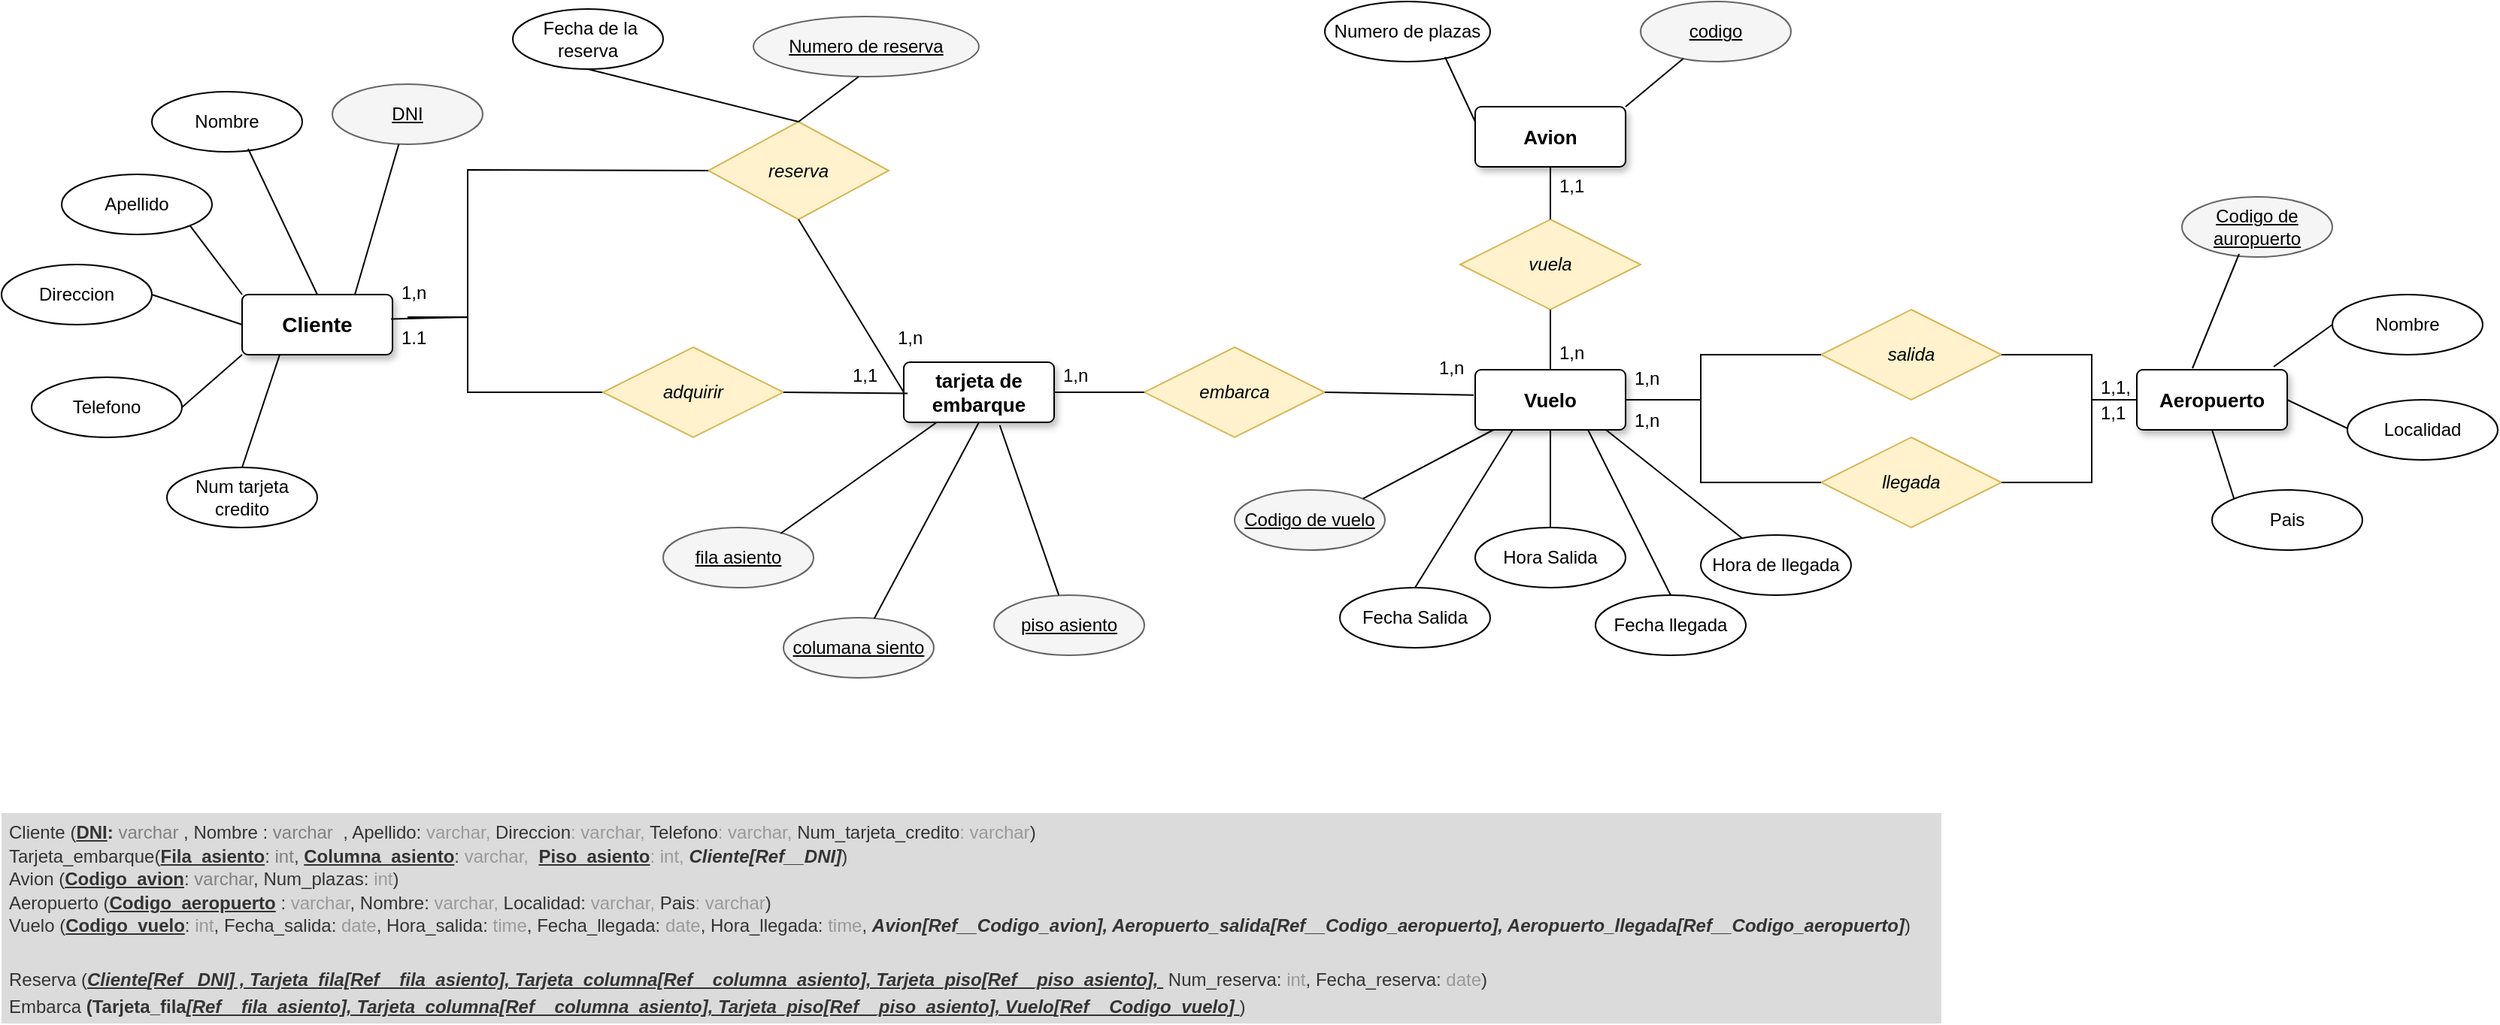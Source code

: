 <mxfile version="22.0.6" type="github">
  <diagram name="Página-1" id="L3PUTeM4myhtaXMjBlmP">
    <mxGraphModel dx="2336" dy="789" grid="1" gridSize="10" guides="1" tooltips="1" connect="1" arrows="1" fold="1" page="1" pageScale="1" pageWidth="827" pageHeight="1169" math="0" shadow="0">
      <root>
        <mxCell id="0" />
        <mxCell id="1" parent="0" />
        <mxCell id="XfrkroBY9YdSZelQLkN4-1" value="Vuelo" style="rounded=1;arcSize=10;whiteSpace=wrap;html=1;align=center;shadow=1;fontSize=13;fontStyle=1" parent="1" vertex="1">
          <mxGeometry x="710" y="505" width="100" height="40" as="geometry" />
        </mxCell>
        <mxCell id="XfrkroBY9YdSZelQLkN4-2" value="Cliente" style="rounded=1;arcSize=10;whiteSpace=wrap;html=1;align=center;shadow=1;fontSize=14;fontStyle=1" parent="1" vertex="1">
          <mxGeometry x="-110" y="455" width="100" height="40" as="geometry" />
        </mxCell>
        <mxCell id="XfrkroBY9YdSZelQLkN4-3" value="Aeropuerto" style="rounded=1;arcSize=10;whiteSpace=wrap;html=1;align=center;shadow=1;fontSize=13;fontStyle=1" parent="1" vertex="1">
          <mxGeometry x="1150" y="505" width="100" height="40" as="geometry" />
        </mxCell>
        <mxCell id="XfrkroBY9YdSZelQLkN4-4" value="Avion" style="rounded=1;arcSize=10;whiteSpace=wrap;html=1;align=center;shadow=1;fontSize=13;fontStyle=1" parent="1" vertex="1">
          <mxGeometry x="710" y="330" width="100" height="40" as="geometry" />
        </mxCell>
        <mxCell id="XfrkroBY9YdSZelQLkN4-5" value="Nombre" style="ellipse;whiteSpace=wrap;html=1;align=center;" parent="1" vertex="1">
          <mxGeometry x="-170" y="320" width="100" height="40" as="geometry" />
        </mxCell>
        <mxCell id="XfrkroBY9YdSZelQLkN4-6" value="DNI" style="ellipse;whiteSpace=wrap;html=1;align=center;fontStyle=4;fillColor=#f5f5f5;strokeColor=#666666;" parent="1" vertex="1">
          <mxGeometry x="-50" y="315" width="100" height="40" as="geometry" />
        </mxCell>
        <mxCell id="XfrkroBY9YdSZelQLkN4-7" value="Apellido" style="ellipse;whiteSpace=wrap;html=1;align=center;" parent="1" vertex="1">
          <mxGeometry x="-230" y="375" width="100" height="40" as="geometry" />
        </mxCell>
        <mxCell id="XfrkroBY9YdSZelQLkN4-8" value="Direccion" style="ellipse;whiteSpace=wrap;html=1;align=center;" parent="1" vertex="1">
          <mxGeometry x="-270" y="435" width="100" height="40" as="geometry" />
        </mxCell>
        <mxCell id="XfrkroBY9YdSZelQLkN4-9" value="Telefono" style="ellipse;whiteSpace=wrap;html=1;align=center;" parent="1" vertex="1">
          <mxGeometry x="-250" y="510" width="100" height="40" as="geometry" />
        </mxCell>
        <mxCell id="XfrkroBY9YdSZelQLkN4-12" value="Num tarjeta credito" style="ellipse;whiteSpace=wrap;html=1;align=center;" parent="1" vertex="1">
          <mxGeometry x="-160" y="570" width="100" height="40" as="geometry" />
        </mxCell>
        <mxCell id="XfrkroBY9YdSZelQLkN4-16" value="" style="endArrow=none;html=1;rounded=0;entryX=0.5;entryY=0;entryDx=0;entryDy=0;exitX=0.25;exitY=1;exitDx=0;exitDy=0;" parent="1" source="XfrkroBY9YdSZelQLkN4-2" target="XfrkroBY9YdSZelQLkN4-12" edge="1">
          <mxGeometry relative="1" as="geometry">
            <mxPoint x="-42" y="736" as="sourcePoint" />
            <mxPoint x="350" y="545" as="targetPoint" />
          </mxGeometry>
        </mxCell>
        <mxCell id="XfrkroBY9YdSZelQLkN4-19" value="" style="endArrow=none;html=1;rounded=0;exitX=0;exitY=1;exitDx=0;exitDy=0;entryX=1;entryY=0.5;entryDx=0;entryDy=0;" parent="1" source="XfrkroBY9YdSZelQLkN4-2" target="XfrkroBY9YdSZelQLkN4-9" edge="1">
          <mxGeometry relative="1" as="geometry">
            <mxPoint x="330" y="425" as="sourcePoint" />
            <mxPoint x="490" y="425" as="targetPoint" />
          </mxGeometry>
        </mxCell>
        <mxCell id="XfrkroBY9YdSZelQLkN4-20" value="" style="endArrow=none;html=1;rounded=0;exitX=1;exitY=1;exitDx=0;exitDy=0;entryX=0;entryY=0;entryDx=0;entryDy=0;" parent="1" source="XfrkroBY9YdSZelQLkN4-7" target="XfrkroBY9YdSZelQLkN4-2" edge="1">
          <mxGeometry relative="1" as="geometry">
            <mxPoint x="330" y="425" as="sourcePoint" />
            <mxPoint x="490" y="425" as="targetPoint" />
          </mxGeometry>
        </mxCell>
        <mxCell id="XfrkroBY9YdSZelQLkN4-21" value="" style="endArrow=none;html=1;rounded=0;entryX=1;entryY=0.5;entryDx=0;entryDy=0;exitX=0;exitY=0.5;exitDx=0;exitDy=0;" parent="1" source="XfrkroBY9YdSZelQLkN4-2" target="XfrkroBY9YdSZelQLkN4-8" edge="1">
          <mxGeometry relative="1" as="geometry">
            <mxPoint x="330" y="425" as="sourcePoint" />
            <mxPoint x="490" y="425" as="targetPoint" />
          </mxGeometry>
        </mxCell>
        <mxCell id="XfrkroBY9YdSZelQLkN4-22" value="" style="endArrow=none;html=1;rounded=0;exitX=0.64;exitY=0.95;exitDx=0;exitDy=0;exitPerimeter=0;entryX=0.5;entryY=0;entryDx=0;entryDy=0;" parent="1" source="XfrkroBY9YdSZelQLkN4-5" target="XfrkroBY9YdSZelQLkN4-2" edge="1">
          <mxGeometry relative="1" as="geometry">
            <mxPoint x="330" y="425" as="sourcePoint" />
            <mxPoint x="490" y="425" as="targetPoint" />
          </mxGeometry>
        </mxCell>
        <mxCell id="XfrkroBY9YdSZelQLkN4-23" value="" style="endArrow=none;html=1;rounded=0;entryX=0.75;entryY=0;entryDx=0;entryDy=0;" parent="1" source="XfrkroBY9YdSZelQLkN4-6" target="XfrkroBY9YdSZelQLkN4-2" edge="1">
          <mxGeometry relative="1" as="geometry">
            <mxPoint x="280" y="425" as="sourcePoint" />
            <mxPoint x="440" y="425" as="targetPoint" />
          </mxGeometry>
        </mxCell>
        <mxCell id="XfrkroBY9YdSZelQLkN4-27" value="reserva" style="shape=rhombus;perimeter=rhombusPerimeter;whiteSpace=wrap;html=1;align=center;fillColor=#fff2cc;strokeColor=#d6b656;fontStyle=2" parent="1" vertex="1">
          <mxGeometry x="200" y="340" width="120" height="65" as="geometry" />
        </mxCell>
        <mxCell id="XfrkroBY9YdSZelQLkN4-28" value="vuela" style="shape=rhombus;perimeter=rhombusPerimeter;whiteSpace=wrap;html=1;align=center;fillColor=#fff2cc;strokeColor=#d6b656;fontStyle=2" parent="1" vertex="1">
          <mxGeometry x="700" y="405" width="120" height="60" as="geometry" />
        </mxCell>
        <mxCell id="XfrkroBY9YdSZelQLkN4-29" value="salida" style="shape=rhombus;perimeter=rhombusPerimeter;whiteSpace=wrap;html=1;align=center;fillColor=#fff2cc;strokeColor=#d6b656;fontStyle=2" parent="1" vertex="1">
          <mxGeometry x="940" y="465" width="120" height="60" as="geometry" />
        </mxCell>
        <mxCell id="XfrkroBY9YdSZelQLkN4-30" value="llegada" style="shape=rhombus;perimeter=rhombusPerimeter;whiteSpace=wrap;html=1;align=center;fillColor=#fff2cc;strokeColor=#d6b656;fontStyle=2" parent="1" vertex="1">
          <mxGeometry x="940" y="550" width="120" height="60" as="geometry" />
        </mxCell>
        <mxCell id="XfrkroBY9YdSZelQLkN4-31" value="&amp;nbsp;Fecha de la reserva" style="ellipse;whiteSpace=wrap;html=1;align=center;" parent="1" vertex="1">
          <mxGeometry x="70" y="265" width="100" height="40" as="geometry" />
        </mxCell>
        <mxCell id="XfrkroBY9YdSZelQLkN4-32" value="Numero de reserva" style="ellipse;whiteSpace=wrap;html=1;align=center;fontStyle=4;fillColor=#f5f5f5;strokeColor=#666666;" parent="1" vertex="1">
          <mxGeometry x="230" y="270" width="150" height="40" as="geometry" />
        </mxCell>
        <mxCell id="XfrkroBY9YdSZelQLkN4-33" value="fila asiento" style="ellipse;whiteSpace=wrap;html=1;align=center;fontStyle=4;fillColor=#f5f5f5;strokeColor=#666666;" parent="1" vertex="1">
          <mxGeometry x="170" y="610" width="100" height="40" as="geometry" />
        </mxCell>
        <mxCell id="XfrkroBY9YdSZelQLkN4-34" value="columana siento" style="ellipse;whiteSpace=wrap;html=1;align=center;fontStyle=4;fillColor=#f5f5f5;strokeColor=#666666;" parent="1" vertex="1">
          <mxGeometry x="250" y="670" width="100" height="40" as="geometry" />
        </mxCell>
        <mxCell id="XfrkroBY9YdSZelQLkN4-35" value="piso asiento" style="ellipse;whiteSpace=wrap;html=1;align=center;fontStyle=4;fillColor=#f5f5f5;strokeColor=#666666;" parent="1" vertex="1">
          <mxGeometry x="390" y="655" width="100" height="40" as="geometry" />
        </mxCell>
        <mxCell id="XfrkroBY9YdSZelQLkN4-36" value="" style="endArrow=none;html=1;rounded=0;exitX=0.78;exitY=0.1;exitDx=0;exitDy=0;exitPerimeter=0;" parent="1" source="XfrkroBY9YdSZelQLkN4-33" target="Wc_oLumsa9qO4AvaXTeA-2" edge="1">
          <mxGeometry relative="1" as="geometry">
            <mxPoint x="180" y="640" as="sourcePoint" />
            <mxPoint x="190" y="595" as="targetPoint" />
          </mxGeometry>
        </mxCell>
        <mxCell id="XfrkroBY9YdSZelQLkN4-37" value="" style="endArrow=none;html=1;rounded=0;exitX=0.5;exitY=1;exitDx=0;exitDy=0;" parent="1" source="Wc_oLumsa9qO4AvaXTeA-2" target="XfrkroBY9YdSZelQLkN4-34" edge="1">
          <mxGeometry relative="1" as="geometry">
            <mxPoint x="243" y="596" as="sourcePoint" />
            <mxPoint x="220" y="475" as="targetPoint" />
          </mxGeometry>
        </mxCell>
        <mxCell id="XfrkroBY9YdSZelQLkN4-38" value="" style="endArrow=none;html=1;rounded=0;exitX=0.638;exitY=1.047;exitDx=0;exitDy=0;exitPerimeter=0;" parent="1" source="Wc_oLumsa9qO4AvaXTeA-2" target="XfrkroBY9YdSZelQLkN4-35" edge="1">
          <mxGeometry relative="1" as="geometry">
            <mxPoint x="250" y="595" as="sourcePoint" />
            <mxPoint x="220" y="475" as="targetPoint" />
          </mxGeometry>
        </mxCell>
        <mxCell id="XfrkroBY9YdSZelQLkN4-39" value="" style="endArrow=none;html=1;rounded=0;exitX=0.5;exitY=0;exitDx=0;exitDy=0;entryX=0.467;entryY=1;entryDx=0;entryDy=0;entryPerimeter=0;" parent="1" source="XfrkroBY9YdSZelQLkN4-27" target="XfrkroBY9YdSZelQLkN4-32" edge="1">
          <mxGeometry relative="1" as="geometry">
            <mxPoint x="60" y="400" as="sourcePoint" />
            <mxPoint x="220" y="400" as="targetPoint" />
          </mxGeometry>
        </mxCell>
        <mxCell id="XfrkroBY9YdSZelQLkN4-40" value="" style="endArrow=none;html=1;rounded=0;exitX=0.5;exitY=0;exitDx=0;exitDy=0;entryX=0.5;entryY=1;entryDx=0;entryDy=0;" parent="1" source="XfrkroBY9YdSZelQLkN4-27" target="XfrkroBY9YdSZelQLkN4-31" edge="1">
          <mxGeometry relative="1" as="geometry">
            <mxPoint x="60" y="400" as="sourcePoint" />
            <mxPoint x="220" y="400" as="targetPoint" />
          </mxGeometry>
        </mxCell>
        <mxCell id="XfrkroBY9YdSZelQLkN4-42" value="" style="endArrow=none;html=1;rounded=0;entryX=0;entryY=0.5;entryDx=0;entryDy=0;exitX=1;exitY=0.5;exitDx=0;exitDy=0;" parent="1" source="XfrkroBY9YdSZelQLkN4-1" target="XfrkroBY9YdSZelQLkN4-29" edge="1">
          <mxGeometry relative="1" as="geometry">
            <mxPoint x="860" y="525" as="sourcePoint" />
            <mxPoint x="700" y="545" as="targetPoint" />
            <Array as="points">
              <mxPoint x="860" y="525" />
              <mxPoint x="860" y="495" />
            </Array>
          </mxGeometry>
        </mxCell>
        <mxCell id="XfrkroBY9YdSZelQLkN4-43" value="" style="endArrow=none;html=1;rounded=0;entryX=0;entryY=0.5;entryDx=0;entryDy=0;" parent="1" target="XfrkroBY9YdSZelQLkN4-30" edge="1">
          <mxGeometry relative="1" as="geometry">
            <mxPoint x="830" y="525" as="sourcePoint" />
            <mxPoint x="920" y="579.5" as="targetPoint" />
            <Array as="points">
              <mxPoint x="860" y="525" />
              <mxPoint x="860" y="580" />
            </Array>
          </mxGeometry>
        </mxCell>
        <mxCell id="XfrkroBY9YdSZelQLkN4-44" value="" style="endArrow=none;html=1;rounded=0;entryX=0;entryY=0.5;entryDx=0;entryDy=0;" parent="1" target="XfrkroBY9YdSZelQLkN4-3" edge="1">
          <mxGeometry relative="1" as="geometry">
            <mxPoint x="1060" y="495" as="sourcePoint" />
            <mxPoint x="1120" y="495" as="targetPoint" />
            <Array as="points">
              <mxPoint x="1120" y="495" />
              <mxPoint x="1120" y="525" />
            </Array>
          </mxGeometry>
        </mxCell>
        <mxCell id="XfrkroBY9YdSZelQLkN4-45" value="" style="endArrow=none;html=1;rounded=0;entryX=0;entryY=0.5;entryDx=0;entryDy=0;exitX=1;exitY=0.5;exitDx=0;exitDy=0;" parent="1" source="XfrkroBY9YdSZelQLkN4-30" target="XfrkroBY9YdSZelQLkN4-3" edge="1">
          <mxGeometry relative="1" as="geometry">
            <mxPoint x="1060" y="575" as="sourcePoint" />
            <mxPoint x="1120" y="580" as="targetPoint" />
            <Array as="points">
              <mxPoint x="1120" y="580" />
              <mxPoint x="1120" y="525" />
            </Array>
          </mxGeometry>
        </mxCell>
        <mxCell id="XfrkroBY9YdSZelQLkN4-46" value="" style="endArrow=none;html=1;rounded=0;exitX=0.5;exitY=1;exitDx=0;exitDy=0;entryX=0.5;entryY=0;entryDx=0;entryDy=0;" parent="1" source="XfrkroBY9YdSZelQLkN4-28" target="XfrkroBY9YdSZelQLkN4-1" edge="1">
          <mxGeometry relative="1" as="geometry">
            <mxPoint x="540" y="545" as="sourcePoint" />
            <mxPoint x="700" y="545" as="targetPoint" />
          </mxGeometry>
        </mxCell>
        <mxCell id="XfrkroBY9YdSZelQLkN4-47" value="" style="endArrow=none;html=1;rounded=0;exitX=0.5;exitY=1;exitDx=0;exitDy=0;entryX=0.5;entryY=0;entryDx=0;entryDy=0;" parent="1" source="XfrkroBY9YdSZelQLkN4-4" target="XfrkroBY9YdSZelQLkN4-28" edge="1">
          <mxGeometry relative="1" as="geometry">
            <mxPoint x="540" y="580" as="sourcePoint" />
            <mxPoint x="700" y="580" as="targetPoint" />
          </mxGeometry>
        </mxCell>
        <mxCell id="XfrkroBY9YdSZelQLkN4-50" value="Codigo de vuelo" style="ellipse;whiteSpace=wrap;html=1;align=center;fontStyle=4;fillColor=#f5f5f5;strokeColor=#666666;" parent="1" vertex="1">
          <mxGeometry x="550" y="585" width="100" height="40" as="geometry" />
        </mxCell>
        <mxCell id="XfrkroBY9YdSZelQLkN4-51" value="Hora Salida" style="ellipse;whiteSpace=wrap;html=1;align=center;" parent="1" vertex="1">
          <mxGeometry x="710" y="610" width="100" height="40" as="geometry" />
        </mxCell>
        <mxCell id="XfrkroBY9YdSZelQLkN4-52" value="Hora de llegada" style="ellipse;whiteSpace=wrap;html=1;align=center;" parent="1" vertex="1">
          <mxGeometry x="860" y="615" width="100" height="40" as="geometry" />
        </mxCell>
        <mxCell id="XfrkroBY9YdSZelQLkN4-53" value="Codigo de auropuerto" style="ellipse;whiteSpace=wrap;html=1;align=center;fontStyle=4;fillColor=#f5f5f5;strokeColor=#666666;" parent="1" vertex="1">
          <mxGeometry x="1180" y="390" width="100" height="40" as="geometry" />
        </mxCell>
        <mxCell id="XfrkroBY9YdSZelQLkN4-54" value="Nombre" style="ellipse;whiteSpace=wrap;html=1;align=center;" parent="1" vertex="1">
          <mxGeometry x="1280" y="455" width="100" height="40" as="geometry" />
        </mxCell>
        <mxCell id="XfrkroBY9YdSZelQLkN4-55" value="Localidad" style="ellipse;whiteSpace=wrap;html=1;align=center;" parent="1" vertex="1">
          <mxGeometry x="1290" y="525" width="100" height="40" as="geometry" />
        </mxCell>
        <mxCell id="XfrkroBY9YdSZelQLkN4-56" value="Pais" style="ellipse;whiteSpace=wrap;html=1;align=center;" parent="1" vertex="1">
          <mxGeometry x="1200" y="585" width="100" height="40" as="geometry" />
        </mxCell>
        <mxCell id="XfrkroBY9YdSZelQLkN4-57" value="Numero de plazas" style="ellipse;whiteSpace=wrap;html=1;align=center;" parent="1" vertex="1">
          <mxGeometry x="610" y="260" width="110" height="40" as="geometry" />
        </mxCell>
        <mxCell id="XfrkroBY9YdSZelQLkN4-58" value="" style="endArrow=none;html=1;rounded=0;exitX=0.727;exitY=0.925;exitDx=0;exitDy=0;exitPerimeter=0;entryX=0;entryY=0.25;entryDx=0;entryDy=0;" parent="1" source="XfrkroBY9YdSZelQLkN4-57" target="XfrkroBY9YdSZelQLkN4-4" edge="1">
          <mxGeometry relative="1" as="geometry">
            <mxPoint x="540" y="580" as="sourcePoint" />
            <mxPoint x="700" y="580" as="targetPoint" />
          </mxGeometry>
        </mxCell>
        <mxCell id="XfrkroBY9YdSZelQLkN4-59" value="codigo" style="ellipse;whiteSpace=wrap;html=1;align=center;fontStyle=4;fillColor=#f5f5f5;strokeColor=#666666;" parent="1" vertex="1">
          <mxGeometry x="820" y="260" width="100" height="40" as="geometry" />
        </mxCell>
        <mxCell id="XfrkroBY9YdSZelQLkN4-60" value="" style="endArrow=none;html=1;rounded=0;exitX=1;exitY=0;exitDx=0;exitDy=0;" parent="1" source="XfrkroBY9YdSZelQLkN4-4" target="XfrkroBY9YdSZelQLkN4-59" edge="1">
          <mxGeometry relative="1" as="geometry">
            <mxPoint x="840" y="290" as="sourcePoint" />
            <mxPoint x="700" y="580" as="targetPoint" />
          </mxGeometry>
        </mxCell>
        <mxCell id="XfrkroBY9YdSZelQLkN4-61" value="" style="endArrow=none;html=1;rounded=0;exitX=1;exitY=0;exitDx=0;exitDy=0;" parent="1" source="XfrkroBY9YdSZelQLkN4-50" target="XfrkroBY9YdSZelQLkN4-1" edge="1">
          <mxGeometry relative="1" as="geometry">
            <mxPoint x="730" y="595" as="sourcePoint" />
            <mxPoint x="700" y="545" as="targetPoint" />
          </mxGeometry>
        </mxCell>
        <mxCell id="XfrkroBY9YdSZelQLkN4-62" value="" style="endArrow=none;html=1;rounded=0;exitX=0.5;exitY=0;exitDx=0;exitDy=0;" parent="1" source="XfrkroBY9YdSZelQLkN4-51" edge="1">
          <mxGeometry relative="1" as="geometry">
            <mxPoint x="540" y="545" as="sourcePoint" />
            <mxPoint x="760" y="545" as="targetPoint" />
          </mxGeometry>
        </mxCell>
        <mxCell id="XfrkroBY9YdSZelQLkN4-63" value="" style="endArrow=none;html=1;rounded=0;entryX=0.87;entryY=1;entryDx=0;entryDy=0;entryPerimeter=0;" parent="1" source="XfrkroBY9YdSZelQLkN4-52" target="XfrkroBY9YdSZelQLkN4-1" edge="1">
          <mxGeometry relative="1" as="geometry">
            <mxPoint x="540" y="545" as="sourcePoint" />
            <mxPoint x="700" y="545" as="targetPoint" />
          </mxGeometry>
        </mxCell>
        <mxCell id="XfrkroBY9YdSZelQLkN4-64" value="" style="endArrow=none;html=1;rounded=0;entryX=0.38;entryY=0.95;entryDx=0;entryDy=0;entryPerimeter=0;exitX=0.37;exitY=-0.025;exitDx=0;exitDy=0;exitPerimeter=0;" parent="1" source="XfrkroBY9YdSZelQLkN4-3" target="XfrkroBY9YdSZelQLkN4-53" edge="1">
          <mxGeometry relative="1" as="geometry">
            <mxPoint x="540" y="545" as="sourcePoint" />
            <mxPoint x="700" y="545" as="targetPoint" />
          </mxGeometry>
        </mxCell>
        <mxCell id="XfrkroBY9YdSZelQLkN4-65" value="" style="endArrow=none;html=1;rounded=0;entryX=0;entryY=0.5;entryDx=0;entryDy=0;exitX=0.91;exitY=-0.05;exitDx=0;exitDy=0;exitPerimeter=0;" parent="1" source="XfrkroBY9YdSZelQLkN4-3" target="XfrkroBY9YdSZelQLkN4-54" edge="1">
          <mxGeometry relative="1" as="geometry">
            <mxPoint x="540" y="545" as="sourcePoint" />
            <mxPoint x="700" y="545" as="targetPoint" />
          </mxGeometry>
        </mxCell>
        <mxCell id="XfrkroBY9YdSZelQLkN4-66" value="" style="endArrow=none;html=1;rounded=0;exitX=1;exitY=0.5;exitDx=0;exitDy=0;" parent="1" source="XfrkroBY9YdSZelQLkN4-3" edge="1">
          <mxGeometry relative="1" as="geometry">
            <mxPoint x="1130" y="544" as="sourcePoint" />
            <mxPoint x="1290" y="544" as="targetPoint" />
          </mxGeometry>
        </mxCell>
        <mxCell id="XfrkroBY9YdSZelQLkN4-67" value="" style="endArrow=none;html=1;rounded=0;entryX=0;entryY=0;entryDx=0;entryDy=0;exitX=0.5;exitY=1;exitDx=0;exitDy=0;" parent="1" source="XfrkroBY9YdSZelQLkN4-3" target="XfrkroBY9YdSZelQLkN4-56" edge="1">
          <mxGeometry relative="1" as="geometry">
            <mxPoint x="540" y="545" as="sourcePoint" />
            <mxPoint x="700" y="545" as="targetPoint" />
          </mxGeometry>
        </mxCell>
        <mxCell id="XfrkroBY9YdSZelQLkN4-71" value="1,n" style="text;strokeColor=none;fillColor=none;spacingLeft=4;spacingRight=4;overflow=hidden;rotatable=0;points=[[0,0.5],[1,0.5]];portConstraint=eastwest;fontSize=12;whiteSpace=wrap;html=1;" parent="1" vertex="1">
          <mxGeometry x="680" y="490" width="40" height="30" as="geometry" />
        </mxCell>
        <mxCell id="XfrkroBY9YdSZelQLkN4-73" value="1,n" style="text;strokeColor=none;fillColor=none;spacingLeft=4;spacingRight=4;overflow=hidden;rotatable=0;points=[[0,0.5],[1,0.5]];portConstraint=eastwest;fontSize=12;whiteSpace=wrap;html=1;" parent="1" vertex="1">
          <mxGeometry x="-10" y="440" width="40" height="30" as="geometry" />
        </mxCell>
        <mxCell id="XfrkroBY9YdSZelQLkN4-74" value="1.1" style="text;strokeColor=none;fillColor=none;spacingLeft=4;spacingRight=4;overflow=hidden;rotatable=0;points=[[0,0.5],[1,0.5]];portConstraint=eastwest;fontSize=12;whiteSpace=wrap;html=1;" parent="1" vertex="1">
          <mxGeometry x="-10" y="470" width="40" height="30" as="geometry" />
        </mxCell>
        <mxCell id="XfrkroBY9YdSZelQLkN4-75" value="1,1," style="text;strokeColor=none;fillColor=none;spacingLeft=4;spacingRight=4;overflow=hidden;rotatable=0;points=[[0,0.5],[1,0.5]];portConstraint=eastwest;fontSize=12;whiteSpace=wrap;html=1;" parent="1" vertex="1">
          <mxGeometry x="1120" y="503" width="40" height="30" as="geometry" />
        </mxCell>
        <mxCell id="XfrkroBY9YdSZelQLkN4-76" value="1,1" style="text;strokeColor=none;fillColor=none;spacingLeft=4;spacingRight=4;overflow=hidden;rotatable=0;points=[[0,0.5],[1,0.5]];portConstraint=eastwest;fontSize=12;whiteSpace=wrap;html=1;" parent="1" vertex="1">
          <mxGeometry x="1120" y="520" width="40" height="30" as="geometry" />
        </mxCell>
        <mxCell id="XfrkroBY9YdSZelQLkN4-77" value="1,n" style="text;strokeColor=none;fillColor=none;spacingLeft=4;spacingRight=4;overflow=hidden;rotatable=0;points=[[0,0.5],[1,0.5]];portConstraint=eastwest;fontSize=12;whiteSpace=wrap;html=1;" parent="1" vertex="1">
          <mxGeometry x="810" y="525" width="40" height="30" as="geometry" />
        </mxCell>
        <mxCell id="XfrkroBY9YdSZelQLkN4-78" value="1,n" style="text;strokeColor=none;fillColor=none;spacingLeft=4;spacingRight=4;overflow=hidden;rotatable=0;points=[[0,0.5],[1,0.5]];portConstraint=eastwest;fontSize=12;whiteSpace=wrap;html=1;" parent="1" vertex="1">
          <mxGeometry x="810" y="497" width="40" height="30" as="geometry" />
        </mxCell>
        <mxCell id="XfrkroBY9YdSZelQLkN4-79" value="1,1" style="text;strokeColor=none;fillColor=none;spacingLeft=4;spacingRight=4;overflow=hidden;rotatable=0;points=[[0,0.5],[1,0.5]];portConstraint=eastwest;fontSize=12;whiteSpace=wrap;html=1;" parent="1" vertex="1">
          <mxGeometry x="760" y="369" width="40" height="30" as="geometry" />
        </mxCell>
        <mxCell id="XfrkroBY9YdSZelQLkN4-80" value="1,n" style="text;strokeColor=none;fillColor=none;spacingLeft=4;spacingRight=4;overflow=hidden;rotatable=0;points=[[0,0.5],[1,0.5]];portConstraint=eastwest;fontSize=12;whiteSpace=wrap;html=1;" parent="1" vertex="1">
          <mxGeometry x="760" y="480" width="40" height="30" as="geometry" />
        </mxCell>
        <mxCell id="Wc_oLumsa9qO4AvaXTeA-2" value="tarjeta de embarque" style="rounded=1;arcSize=10;whiteSpace=wrap;html=1;align=center;shadow=1;fontSize=13;fontStyle=1" parent="1" vertex="1">
          <mxGeometry x="330" y="500" width="100" height="40" as="geometry" />
        </mxCell>
        <mxCell id="Wc_oLumsa9qO4AvaXTeA-11" value="" style="endArrow=none;html=1;rounded=0;exitX=0.5;exitY=1;exitDx=0;exitDy=0;entryX=0;entryY=0.5;entryDx=0;entryDy=0;" parent="1" source="XfrkroBY9YdSZelQLkN4-27" target="Wc_oLumsa9qO4AvaXTeA-2" edge="1">
          <mxGeometry relative="1" as="geometry">
            <mxPoint x="320" y="570" as="sourcePoint" />
            <mxPoint x="610" y="600" as="targetPoint" />
          </mxGeometry>
        </mxCell>
        <mxCell id="Wc_oLumsa9qO4AvaXTeA-13" value="" style="endArrow=none;html=1;rounded=0;exitX=-0.024;exitY=0.043;exitDx=0;exitDy=0;exitPerimeter=0;" parent="1" source="XfrkroBY9YdSZelQLkN4-74" edge="1">
          <mxGeometry relative="1" as="geometry">
            <mxPoint x="450" y="600" as="sourcePoint" />
            <mxPoint x="130" y="520" as="targetPoint" />
            <Array as="points">
              <mxPoint x="40" y="470" />
              <mxPoint x="40" y="520" />
            </Array>
          </mxGeometry>
        </mxCell>
        <mxCell id="Wc_oLumsa9qO4AvaXTeA-14" value="embarca" style="shape=rhombus;perimeter=rhombusPerimeter;whiteSpace=wrap;html=1;align=center;fillColor=#fff2cc;strokeColor=#d6b656;fontStyle=2" parent="1" vertex="1">
          <mxGeometry x="490" y="490" width="120" height="60" as="geometry" />
        </mxCell>
        <mxCell id="Wc_oLumsa9qO4AvaXTeA-15" value="" style="endArrow=none;html=1;rounded=0;exitX=1;exitY=0.5;exitDx=0;exitDy=0;" parent="1" source="Wc_oLumsa9qO4AvaXTeA-2" target="Wc_oLumsa9qO4AvaXTeA-14" edge="1">
          <mxGeometry relative="1" as="geometry">
            <mxPoint x="450" y="600" as="sourcePoint" />
            <mxPoint x="610" y="600" as="targetPoint" />
          </mxGeometry>
        </mxCell>
        <mxCell id="Wc_oLumsa9qO4AvaXTeA-16" value="" style="endArrow=none;html=1;rounded=0;entryX=0.726;entryY=0.063;entryDx=0;entryDy=0;entryPerimeter=0;exitX=1;exitY=0.5;exitDx=0;exitDy=0;" parent="1" source="Wc_oLumsa9qO4AvaXTeA-14" edge="1">
          <mxGeometry relative="1" as="geometry">
            <mxPoint x="450" y="600" as="sourcePoint" />
            <mxPoint x="709.04" y="521.89" as="targetPoint" />
          </mxGeometry>
        </mxCell>
        <mxCell id="Wc_oLumsa9qO4AvaXTeA-17" value="1,1" style="text;strokeColor=none;fillColor=none;spacingLeft=4;spacingRight=4;overflow=hidden;rotatable=0;points=[[0,0.5],[1,0.5]];portConstraint=eastwest;fontSize=12;whiteSpace=wrap;html=1;" parent="1" vertex="1">
          <mxGeometry x="290" y="495" width="40" height="30" as="geometry" />
        </mxCell>
        <mxCell id="Wc_oLumsa9qO4AvaXTeA-21" value="" style="endArrow=none;html=1;rounded=0;entryX=0;entryY=0.5;entryDx=0;entryDy=0;" parent="1" target="XfrkroBY9YdSZelQLkN4-27" edge="1">
          <mxGeometry relative="1" as="geometry">
            <mxPoint y="470" as="sourcePoint" />
            <mxPoint x="610" y="600" as="targetPoint" />
            <Array as="points">
              <mxPoint x="40" y="470" />
              <mxPoint x="40" y="372" />
            </Array>
          </mxGeometry>
        </mxCell>
        <mxCell id="Wc_oLumsa9qO4AvaXTeA-22" value="1,n" style="text;strokeColor=none;fillColor=none;spacingLeft=4;spacingRight=4;overflow=hidden;rotatable=0;points=[[0,0.5],[1,0.5]];portConstraint=eastwest;fontSize=12;whiteSpace=wrap;html=1;" parent="1" vertex="1">
          <mxGeometry x="430" y="495" width="40" height="30" as="geometry" />
        </mxCell>
        <mxCell id="Wc_oLumsa9qO4AvaXTeA-23" value="1,n" style="text;strokeColor=none;fillColor=none;spacingLeft=4;spacingRight=4;overflow=hidden;rotatable=0;points=[[0,0.5],[1,0.5]];portConstraint=eastwest;fontSize=12;whiteSpace=wrap;html=1;" parent="1" vertex="1">
          <mxGeometry x="320" y="470" width="40" height="30" as="geometry" />
        </mxCell>
        <mxCell id="Wc_oLumsa9qO4AvaXTeA-24" value="adquirir" style="shape=rhombus;perimeter=rhombusPerimeter;whiteSpace=wrap;html=1;align=center;fillColor=#fff2cc;strokeColor=#d6b656;fontStyle=2" parent="1" vertex="1">
          <mxGeometry x="130" y="490" width="120" height="60" as="geometry" />
        </mxCell>
        <mxCell id="Wc_oLumsa9qO4AvaXTeA-29" value="" style="endArrow=none;html=1;rounded=0;exitX=1;exitY=0.5;exitDx=0;exitDy=0;entryX=1.065;entryY=0.857;entryDx=0;entryDy=0;entryPerimeter=0;" parent="1" source="Wc_oLumsa9qO4AvaXTeA-24" target="Wc_oLumsa9qO4AvaXTeA-17" edge="1">
          <mxGeometry relative="1" as="geometry">
            <mxPoint x="390" y="740" as="sourcePoint" />
            <mxPoint x="550" y="740" as="targetPoint" />
          </mxGeometry>
        </mxCell>
        <mxCell id="vC5G6N-hkmNPNRaZy7Jm-1" value="&lt;h1 style=&quot;line-height: 150%;&quot;&gt;&lt;div style=&quot;border-color: var(--border-color); font-size: 12px; line-height: 130%;&quot;&gt;&lt;font style=&quot;border-color: var(--border-color);&quot;&gt;&lt;span style=&quot;border-color: var(--border-color);&quot;&gt;&lt;span style=&quot;border-color: var(--border-color);&quot;&gt;&lt;span style=&quot;font-weight: 400;&quot;&gt;Cliente (&lt;/span&gt;&lt;u style=&quot;&quot;&gt;DNI&lt;/u&gt;&lt;/span&gt;&lt;span style=&quot;border-color: var(--border-color);&quot;&gt;:&lt;/span&gt;&lt;font style=&quot;font-weight: 400; border-color: var(--border-color);&quot; color=&quot;#808080&quot;&gt;&amp;nbsp;varchar&lt;/font&gt;&lt;span style=&quot;font-weight: 400;&quot;&gt;&amp;nbsp;, Nombre : &lt;font color=&quot;#808080&quot;&gt;varchar&lt;/font&gt;&lt;/span&gt;&lt;span style=&quot;font-weight: 400;&quot;&gt;&amp;nbsp; , Apellido: &lt;font color=&quot;#999999&quot;&gt;varchar, &lt;/font&gt;Direccion&lt;font color=&quot;#999999&quot;&gt;: varchar, &lt;/font&gt;Telefono&lt;font color=&quot;#999999&quot;&gt;: varchar, &lt;/font&gt;Num_tarjeta_credito&lt;font color=&quot;#999999&quot;&gt;: varchar&lt;/font&gt;&lt;/span&gt;&lt;span style=&quot;font-weight: 400;&quot;&gt;)&lt;/span&gt;&lt;br&gt;&lt;/span&gt;&lt;/font&gt;&lt;/div&gt;&lt;div style=&quot;border-color: var(--border-color); font-size: 12px; line-height: 130%;&quot;&gt;&lt;font style=&quot;border-color: var(--border-color);&quot;&gt;&lt;span style=&quot;border-color: var(--border-color);&quot;&gt;&lt;span style=&quot;border-color: var(--border-color);&quot;&gt;&lt;span style=&quot;font-weight: 400;&quot;&gt;Tarjeta_embarque(&lt;/span&gt;&lt;u&gt;Fila_asiento&lt;/u&gt;&lt;/span&gt;&lt;span style=&quot;font-weight: 400; border-color: var(--border-color);&quot;&gt;: &lt;font color=&quot;#808080&quot;&gt;int&lt;/font&gt;&lt;/span&gt;&lt;span style=&quot;border-color: var(--border-color);&quot;&gt;&lt;span style=&quot;font-weight: 400;&quot;&gt;, &lt;/span&gt;&lt;u&gt;Columna_asiento&lt;/u&gt;&lt;span style=&quot;font-weight: 400;&quot;&gt;: &lt;/span&gt;&lt;font style=&quot;font-weight: 400;&quot; color=&quot;#999999&quot;&gt;varchar,&amp;nbsp; &lt;/font&gt;&lt;u&gt;Piso_asiento&lt;/u&gt;&lt;font style=&quot;font-weight: 400;&quot; color=&quot;#999999&quot;&gt;: int, &lt;/font&gt;&lt;i style=&quot;&quot;&gt;Cliente[Ref__DNI]&lt;/i&gt;&lt;/span&gt;&lt;span style=&quot;border-color: var(--border-color);&quot;&gt;&lt;span style=&quot;font-weight: 400;&quot;&gt;)&amp;nbsp;&lt;/span&gt;&lt;/span&gt;&lt;/span&gt;&lt;/font&gt;&lt;/div&gt;&lt;div style=&quot;border-color: var(--border-color); font-size: 12px; line-height: 130%;&quot;&gt;&lt;font style=&quot;border-color: var(--border-color);&quot;&gt;&lt;span style=&quot;border-color: var(--border-color);&quot;&gt;&lt;span style=&quot;font-weight: 400;&quot;&gt;Avion (&lt;/span&gt;&lt;u&gt;Codigo_avion&lt;/u&gt;&lt;/span&gt;&lt;span style=&quot;font-weight: 400;&quot;&gt;: &lt;font color=&quot;#808080&quot;&gt;varchar&lt;/font&gt;&lt;/span&gt;&lt;b style=&quot;font-weight: 400; border-color: var(--border-color);&quot;&gt;,&lt;/b&gt;&lt;span style=&quot;font-weight: 400;&quot;&gt;&amp;nbsp;Num_plazas: &lt;font color=&quot;#999999&quot;&gt;int&lt;/font&gt;&lt;/span&gt;&lt;span style=&quot;font-weight: 400;&quot;&gt;)&amp;nbsp;&lt;/span&gt;&lt;/font&gt;&lt;/div&gt;&lt;div style=&quot;border-color: var(--border-color); font-size: 12px; line-height: 130%;&quot;&gt;&lt;span style=&quot;background-color: initial; font-weight: 400; border-color: var(--border-color);&quot;&gt;Aeropuerto (&lt;/span&gt;&lt;span style=&quot;background-color: initial; border-color: var(--border-color);&quot;&gt;&lt;u&gt;Codigo_aeropuerto&lt;/u&gt;&lt;/span&gt;&lt;span style=&quot;background-color: initial; font-weight: 400; border-color: var(--border-color);&quot;&gt;&amp;nbsp;:&lt;font color=&quot;#999999&quot;&gt;&amp;nbsp;varchar&lt;/font&gt;, Nombre:&lt;font color=&quot;#999999&quot;&gt;&amp;nbsp;varchar, &lt;/font&gt;Localidad:&lt;font color=&quot;#999999&quot;&gt;&amp;nbsp;varchar, &lt;/font&gt;Pais&lt;font color=&quot;#999999&quot;&gt;: varchar&lt;/font&gt;&lt;/span&gt;&lt;span style=&quot;background-color: initial;&quot;&gt;&lt;span style=&quot;font-weight: 400;&quot;&gt;)&lt;/span&gt;&lt;i style=&quot;&quot;&gt;&lt;font style=&quot;&quot; color=&quot;#000000&quot;&gt;&amp;nbsp;&lt;/font&gt;&lt;/i&gt;&lt;/span&gt;&lt;/div&gt;&lt;div style=&quot;border-color: var(--border-color); font-size: 12px; line-height: 130%;&quot;&gt;&lt;span style=&quot;background-color: initial; font-weight: 400;&quot;&gt;Vuelo (&lt;/span&gt;&lt;span style=&quot;background-color: initial;&quot;&gt;&lt;u&gt;Codigo_vuelo&lt;/u&gt;&lt;/span&gt;&lt;span style=&quot;background-color: initial; font-weight: 400;&quot;&gt;: &lt;font color=&quot;#999999&quot;&gt;int&lt;/font&gt;, Fecha_salida: &lt;font color=&quot;#999999&quot;&gt;date&lt;/font&gt;, Hora_salida: &lt;font color=&quot;#999999&quot;&gt;time&lt;/font&gt;, Fecha_llegada: &lt;font color=&quot;#999999&quot;&gt;date&lt;/font&gt;, Hora_llegada: &lt;font color=&quot;#999999&quot;&gt;time&lt;/font&gt;, &lt;/span&gt;&lt;span style=&quot;background-color: initial;&quot;&gt;&lt;i&gt;Avion[Ref__Codigo_avion], Aeropuerto_salida[Ref__Codigo_aeropuerto], Aeropuerto_llegada[Ref__Codigo_aeropuerto]&lt;/i&gt;&lt;/span&gt;&lt;span style=&quot;background-color: initial; font-weight: 400;&quot;&gt;)&lt;/span&gt;&lt;/div&gt;&lt;div style=&quot;border-color: var(--border-color); font-weight: 400; font-size: 12px; line-height: 150%;&quot;&gt;&lt;/div&gt;&lt;span style=&quot;border-color: var(--border-color); font-size: 12px;&quot;&gt;&lt;div style=&quot;border-color: var(--border-color); line-height: 150%;&quot;&gt;&lt;font style=&quot;border-color: var(--border-color);&quot;&gt;&lt;b style=&quot;font-style: normal; font-weight: 400; border-color: var(--border-color);&quot;&gt;&lt;br&gt;&lt;/b&gt;&lt;/font&gt;&lt;/div&gt;&lt;div style=&quot;border-color: var(--border-color); line-height: 150%;&quot;&gt;&lt;font style=&quot;border-color: var(--border-color);&quot;&gt;&lt;b style=&quot;font-style: normal; font-weight: 400; border-color: var(--border-color);&quot;&gt;Reserva (&lt;/b&gt;&lt;span style=&quot;border-color: var(--border-color);&quot;&gt;&lt;i&gt;&lt;u&gt;Cliente&lt;/u&gt;&lt;/i&gt;&lt;/span&gt;&lt;/font&gt;&lt;span style=&quot;font-weight: 400; background-color: initial; border-color: var(--border-color);&quot;&gt;&lt;b style=&quot;border-color: var(--border-color);&quot;&gt;&lt;u style=&quot;&quot;&gt;&lt;i&gt;[Ref_ DNI] , Tarjeta_fila[Ref__fila_asiento], Tarjeta_columna[Ref__columna_asiento], Tarjeta_piso[Ref__piso_asiento],&amp;nbsp;&lt;/i&gt;&lt;/u&gt;&lt;/b&gt;&lt;/span&gt;&lt;span style=&quot;font-weight: 400; background-color: initial;&quot;&gt;&amp;nbsp;Num_reserva: &lt;font color=&quot;#999999&quot;&gt;int&lt;/font&gt;, Fecha_reserva: &lt;font color=&quot;#999999&quot;&gt;date&lt;/font&gt;&lt;/span&gt;&lt;span style=&quot;font-style: normal; font-weight: 400; background-color: initial;&quot;&gt;)&lt;/span&gt;&lt;/div&gt;&lt;div style=&quot;border-color: var(--border-color); line-height: 150%;&quot;&gt;&lt;span style=&quot;font-style: normal;&quot;&gt;&lt;span style=&quot;font-weight: normal;&quot;&gt;Embarca&amp;nbsp;&lt;/span&gt;(Tarjeta_fila&lt;/span&gt;&lt;span style=&quot;background-color: initial; font-weight: normal; border-color: var(--border-color);&quot;&gt;&lt;span style=&quot;border-color: var(--border-color); background-color: initial;&quot;&gt;&lt;i&gt;&lt;b style=&quot;text-decoration-line: underline; border-color: var(--border-color);&quot;&gt;[Ref__fila_asiento], Tarjeta_columna[Ref__columna_asiento], Tarjeta_piso[Ref__piso_asiento], Vuelo&lt;/b&gt;&lt;b style=&quot;text-decoration-line: underline; border-color: var(--border-color);&quot;&gt;[Ref__Codigo_vuelo]&lt;/b&gt;&lt;/i&gt;&lt;/span&gt;&lt;span style=&quot;text-decoration-line: underline; font-style: normal; border-color: var(--border-color); background-color: initial;&quot;&gt;&amp;nbsp;&lt;/span&gt;&lt;/span&gt;&lt;span style=&quot;font-style: normal; background-color: initial; font-weight: normal;&quot;&gt;)&amp;nbsp;&lt;/span&gt;&lt;/div&gt;&lt;/span&gt;&lt;/h1&gt;" style="text;html=1;strokeColor=none;fillColor=#dbdbdb;spacing=5;spacingTop=-20;whiteSpace=wrap;overflow=hidden;rounded=0;fontColor=#333333;" parent="1" vertex="1">
          <mxGeometry x="-270" y="800" width="1290" height="140" as="geometry" />
        </mxCell>
        <mxCell id="OlDn4T0bv4g-IWAVgoc--1" value="Fecha Salida" style="ellipse;whiteSpace=wrap;html=1;align=center;" vertex="1" parent="1">
          <mxGeometry x="620" y="650" width="100" height="40" as="geometry" />
        </mxCell>
        <mxCell id="OlDn4T0bv4g-IWAVgoc--2" value="" style="endArrow=none;html=1;rounded=0;exitX=0.5;exitY=0;exitDx=0;exitDy=0;entryX=0.25;entryY=1;entryDx=0;entryDy=0;" edge="1" parent="1" source="OlDn4T0bv4g-IWAVgoc--1" target="XfrkroBY9YdSZelQLkN4-1">
          <mxGeometry relative="1" as="geometry">
            <mxPoint x="645" y="601" as="sourcePoint" />
            <mxPoint x="732" y="555" as="targetPoint" />
          </mxGeometry>
        </mxCell>
        <mxCell id="OlDn4T0bv4g-IWAVgoc--3" value="Fecha llegada" style="ellipse;whiteSpace=wrap;html=1;align=center;" vertex="1" parent="1">
          <mxGeometry x="790" y="655" width="100" height="40" as="geometry" />
        </mxCell>
        <mxCell id="OlDn4T0bv4g-IWAVgoc--4" value="" style="endArrow=none;html=1;rounded=0;exitX=0.5;exitY=0;exitDx=0;exitDy=0;entryX=0.75;entryY=1;entryDx=0;entryDy=0;" edge="1" parent="1" source="OlDn4T0bv4g-IWAVgoc--3" target="XfrkroBY9YdSZelQLkN4-1">
          <mxGeometry relative="1" as="geometry">
            <mxPoint x="750" y="650" as="sourcePoint" />
            <mxPoint x="770" y="555" as="targetPoint" />
          </mxGeometry>
        </mxCell>
      </root>
    </mxGraphModel>
  </diagram>
</mxfile>
